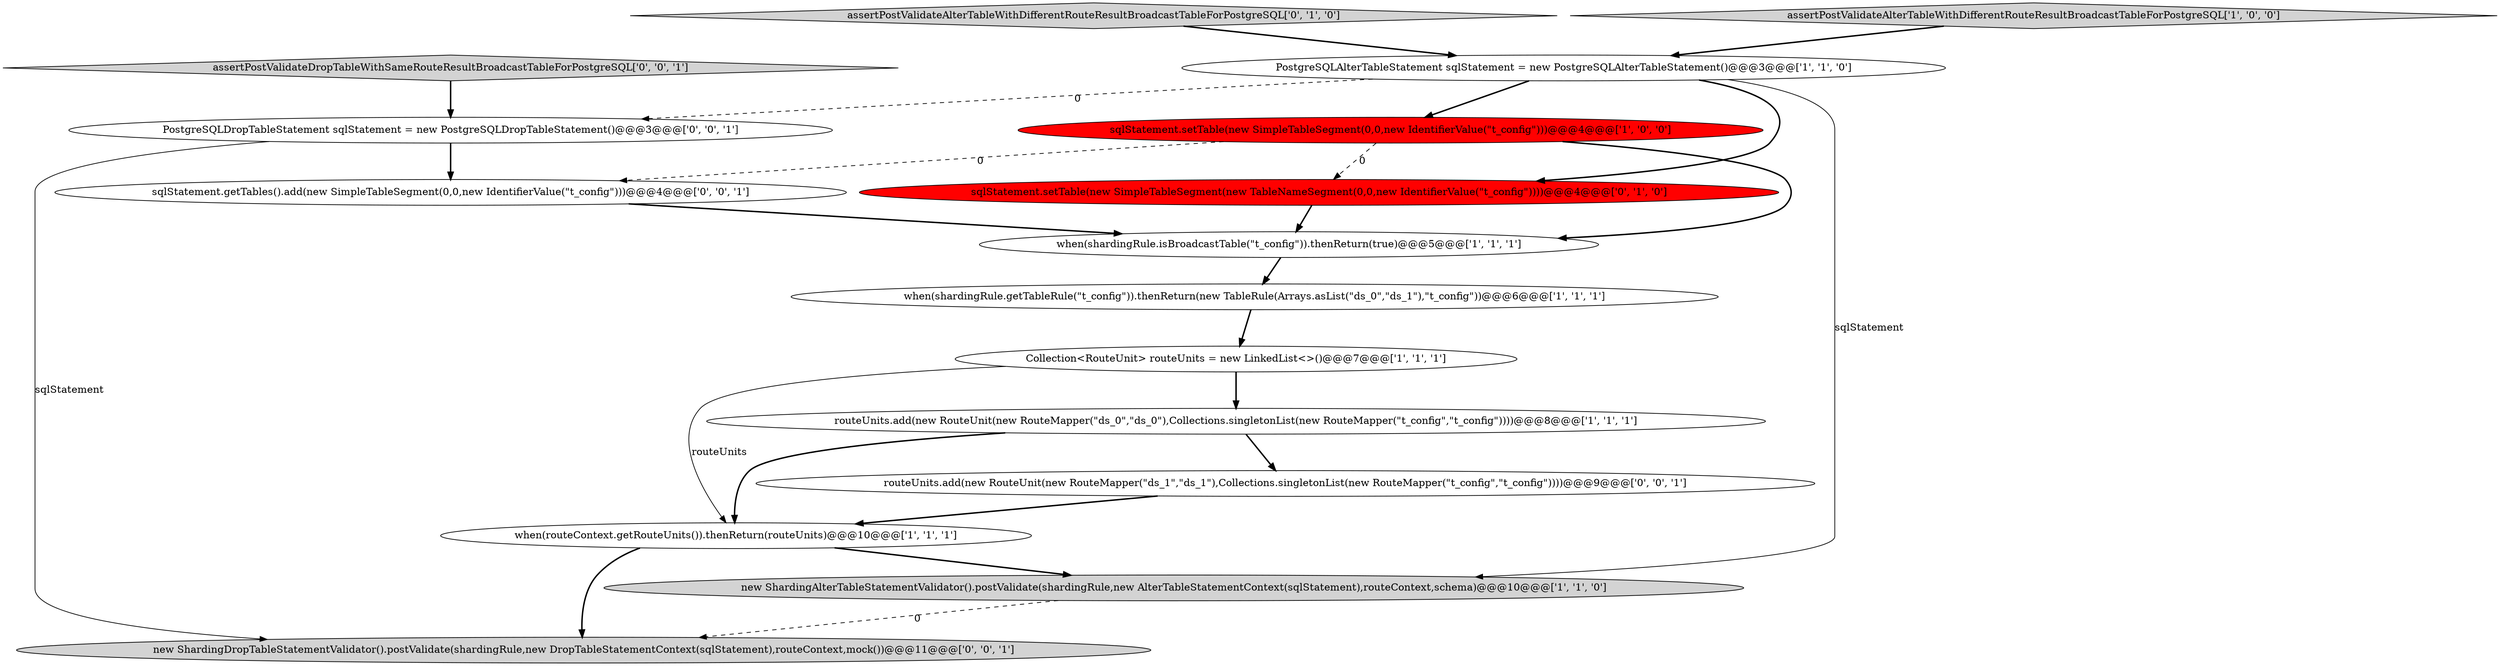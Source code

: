 digraph {
1 [style = filled, label = "PostgreSQLAlterTableStatement sqlStatement = new PostgreSQLAlterTableStatement()@@@3@@@['1', '1', '0']", fillcolor = white, shape = ellipse image = "AAA0AAABBB1BBB"];
3 [style = filled, label = "Collection<RouteUnit> routeUnits = new LinkedList<>()@@@7@@@['1', '1', '1']", fillcolor = white, shape = ellipse image = "AAA0AAABBB1BBB"];
2 [style = filled, label = "sqlStatement.setTable(new SimpleTableSegment(0,0,new IdentifierValue(\"t_config\")))@@@4@@@['1', '0', '0']", fillcolor = red, shape = ellipse image = "AAA1AAABBB1BBB"];
9 [style = filled, label = "sqlStatement.setTable(new SimpleTableSegment(new TableNameSegment(0,0,new IdentifierValue(\"t_config\"))))@@@4@@@['0', '1', '0']", fillcolor = red, shape = ellipse image = "AAA1AAABBB2BBB"];
4 [style = filled, label = "when(shardingRule.getTableRule(\"t_config\")).thenReturn(new TableRule(Arrays.asList(\"ds_0\",\"ds_1\"),\"t_config\"))@@@6@@@['1', '1', '1']", fillcolor = white, shape = ellipse image = "AAA0AAABBB1BBB"];
0 [style = filled, label = "when(routeContext.getRouteUnits()).thenReturn(routeUnits)@@@10@@@['1', '1', '1']", fillcolor = white, shape = ellipse image = "AAA0AAABBB1BBB"];
14 [style = filled, label = "assertPostValidateDropTableWithSameRouteResultBroadcastTableForPostgreSQL['0', '0', '1']", fillcolor = lightgray, shape = diamond image = "AAA0AAABBB3BBB"];
11 [style = filled, label = "routeUnits.add(new RouteUnit(new RouteMapper(\"ds_1\",\"ds_1\"),Collections.singletonList(new RouteMapper(\"t_config\",\"t_config\"))))@@@9@@@['0', '0', '1']", fillcolor = white, shape = ellipse image = "AAA0AAABBB3BBB"];
12 [style = filled, label = "new ShardingDropTableStatementValidator().postValidate(shardingRule,new DropTableStatementContext(sqlStatement),routeContext,mock())@@@11@@@['0', '0', '1']", fillcolor = lightgray, shape = ellipse image = "AAA0AAABBB3BBB"];
10 [style = filled, label = "assertPostValidateAlterTableWithDifferentRouteResultBroadcastTableForPostgreSQL['0', '1', '0']", fillcolor = lightgray, shape = diamond image = "AAA0AAABBB2BBB"];
13 [style = filled, label = "PostgreSQLDropTableStatement sqlStatement = new PostgreSQLDropTableStatement()@@@3@@@['0', '0', '1']", fillcolor = white, shape = ellipse image = "AAA0AAABBB3BBB"];
6 [style = filled, label = "when(shardingRule.isBroadcastTable(\"t_config\")).thenReturn(true)@@@5@@@['1', '1', '1']", fillcolor = white, shape = ellipse image = "AAA0AAABBB1BBB"];
5 [style = filled, label = "assertPostValidateAlterTableWithDifferentRouteResultBroadcastTableForPostgreSQL['1', '0', '0']", fillcolor = lightgray, shape = diamond image = "AAA0AAABBB1BBB"];
15 [style = filled, label = "sqlStatement.getTables().add(new SimpleTableSegment(0,0,new IdentifierValue(\"t_config\")))@@@4@@@['0', '0', '1']", fillcolor = white, shape = ellipse image = "AAA0AAABBB3BBB"];
8 [style = filled, label = "routeUnits.add(new RouteUnit(new RouteMapper(\"ds_0\",\"ds_0\"),Collections.singletonList(new RouteMapper(\"t_config\",\"t_config\"))))@@@8@@@['1', '1', '1']", fillcolor = white, shape = ellipse image = "AAA0AAABBB1BBB"];
7 [style = filled, label = "new ShardingAlterTableStatementValidator().postValidate(shardingRule,new AlterTableStatementContext(sqlStatement),routeContext,schema)@@@10@@@['1', '1', '0']", fillcolor = lightgray, shape = ellipse image = "AAA0AAABBB1BBB"];
4->3 [style = bold, label=""];
2->6 [style = bold, label=""];
0->12 [style = bold, label=""];
15->6 [style = bold, label=""];
1->9 [style = bold, label=""];
9->6 [style = bold, label=""];
0->7 [style = bold, label=""];
2->15 [style = dashed, label="0"];
1->13 [style = dashed, label="0"];
8->0 [style = bold, label=""];
6->4 [style = bold, label=""];
5->1 [style = bold, label=""];
11->0 [style = bold, label=""];
2->9 [style = dashed, label="0"];
3->8 [style = bold, label=""];
13->12 [style = solid, label="sqlStatement"];
7->12 [style = dashed, label="0"];
1->7 [style = solid, label="sqlStatement"];
3->0 [style = solid, label="routeUnits"];
1->2 [style = bold, label=""];
13->15 [style = bold, label=""];
14->13 [style = bold, label=""];
10->1 [style = bold, label=""];
8->11 [style = bold, label=""];
}
